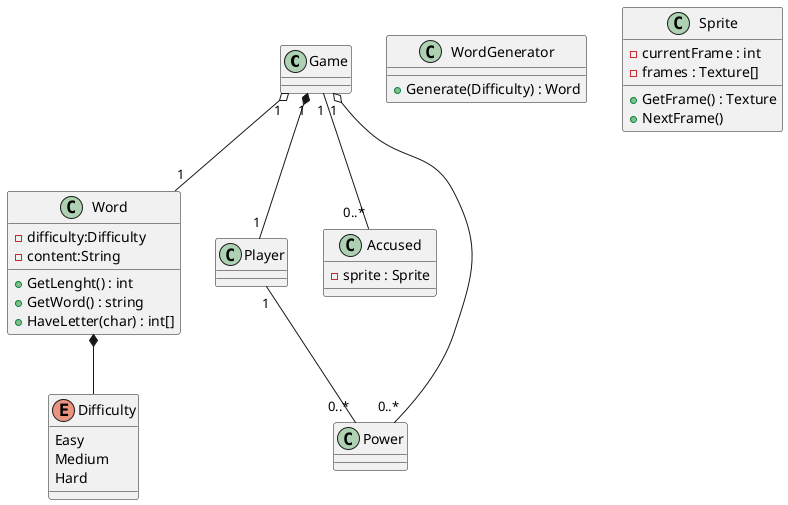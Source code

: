 @startuml hanging

class Game{

}

enum Difficulty{
    Easy
    Medium
    Hard
}

class WordGenerator{
    +Generate(Difficulty) : Word
}

class Word{
    - difficulty:Difficulty
    - content:String
    + GetLenght() : int
    + GetWord() : string
    + HaveLetter(char) : int[]
}

class Player{

}

class Accused{
    - sprite : Sprite

}

class Sprite{
    - currentFrame : int
    - frames : Texture[]
    + GetFrame() : Texture
    + NextFrame()
}

class Power{

}

Game "1" o-- "1" Word
Game "1" *-- "1" Player
Game "1" o-- "0..*" Power 
Player "1" -- "0..*" Power
Game "1" -- "0..*" Accused

Word *-- Difficulty

@enduml